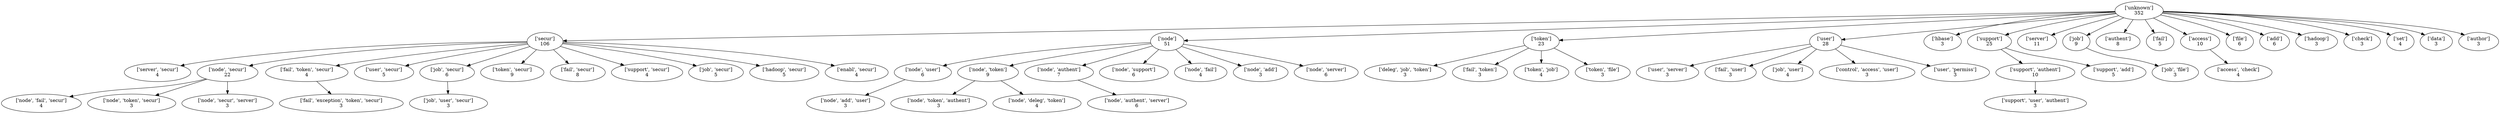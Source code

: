 strict digraph  {
	"['unknown']
352" -> "['secur']
106";
	"['unknown']
352" -> "['node']
51";
	"['unknown']
352" -> "['token']
23";
	"['unknown']
352" -> "['user']
28";
	"['unknown']
352" -> "['hbase']
3";
	"['unknown']
352" -> "['support']
25";
	"['unknown']
352" -> "['server']
11";
	"['unknown']
352" -> "['job']
9";
	"['unknown']
352" -> "['authent']
8";
	"['unknown']
352" -> "['fail']
5";
	"['unknown']
352" -> "['access']
10";
	"['unknown']
352" -> "['file']
6";
	"['unknown']
352" -> "['add']
6";
	"['unknown']
352" -> "['hadoop']
3";
	"['unknown']
352" -> "['check']
3";
	"['unknown']
352" -> "['set']
4";
	"['unknown']
352" -> "['data']
3";
	"['unknown']
352" -> "['author']
3";
	"['secur']
106" -> "['server', 'secur']
4";
	"['secur']
106" -> "['node', 'secur']
22";
	"['secur']
106" -> "['fail', 'token', 'secur']
4";
	"['secur']
106" -> "['user', 'secur']
5";
	"['secur']
106" -> "['job', 'secur']
6";
	"['secur']
106" -> "['token', 'secur']
9";
	"['secur']
106" -> "['fail', 'secur']
8";
	"['secur']
106" -> "['support', 'secur']
4";
	"['secur']
106" -> "['job', 'secur']
5";
	"['secur']
106" -> "['hadoop', 'secur']
5";
	"['secur']
106" -> "['enabl', 'secur']
4";
	"['node']
51" -> "['node', 'user']
6";
	"['node']
51" -> "['node', 'token']
9";
	"['node']
51" -> "['node', 'authent']
7";
	"['node']
51" -> "['node', 'support']
6";
	"['node']
51" -> "['node', 'fail']
4";
	"['node']
51" -> "['node', 'add']
3";
	"['node']
51" -> "['node', 'server']
6";
	"['token']
23" -> "['deleg', 'job', 'token']
3";
	"['token']
23" -> "['fail', 'token']
3";
	"['token']
23" -> "['token', 'job']
4";
	"['token']
23" -> "['token', 'file']
3";
	"['user']
28" -> "['user', 'server']
3";
	"['user']
28" -> "['fail', 'user']
3";
	"['user']
28" -> "['job', 'user']
4";
	"['user']
28" -> "['control', 'access', 'user']
3";
	"['user']
28" -> "['user', 'permiss']
3";
	"['support']
25" -> "['support', 'authent']
10";
	"['support']
25" -> "['support', 'add']
5";
	"['job']
9" -> "['job', 'file']
3";
	"['access']
10" -> "['access', 'check']
4";
	"['node', 'secur']
22" -> "['node', 'fail', 'secur']
4";
	"['node', 'secur']
22" -> "['node', 'token', 'secur']
3";
	"['node', 'secur']
22" -> "['node', 'secur', 'server']
3";
	"['fail', 'token', 'secur']
4" -> "['fail', 'exception', 'token', 'secur']
3";
	"['job', 'secur']
6" -> "['job', 'user', 'secur']
3";
	"['node', 'user']
6" -> "['node', 'add', 'user']
3";
	"['node', 'token']
9" -> "['node', 'token', 'authent']
3";
	"['node', 'token']
9" -> "['node', 'deleg', 'token']
4";
	"['node', 'authent']
7" -> "['node', 'authent', 'server']
6";
	"['support', 'authent']
10" -> "['support', 'user', 'authent']
3";
}
